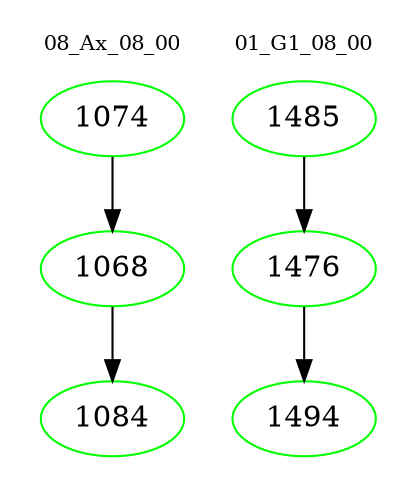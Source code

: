 digraph{
subgraph cluster_0 {
color = white
label = "08_Ax_08_00";
fontsize=10;
T0_1074 [label="1074", color="green"]
T0_1074 -> T0_1068 [color="black"]
T0_1068 [label="1068", color="green"]
T0_1068 -> T0_1084 [color="black"]
T0_1084 [label="1084", color="green"]
}
subgraph cluster_1 {
color = white
label = "01_G1_08_00";
fontsize=10;
T1_1485 [label="1485", color="green"]
T1_1485 -> T1_1476 [color="black"]
T1_1476 [label="1476", color="green"]
T1_1476 -> T1_1494 [color="black"]
T1_1494 [label="1494", color="green"]
}
}
